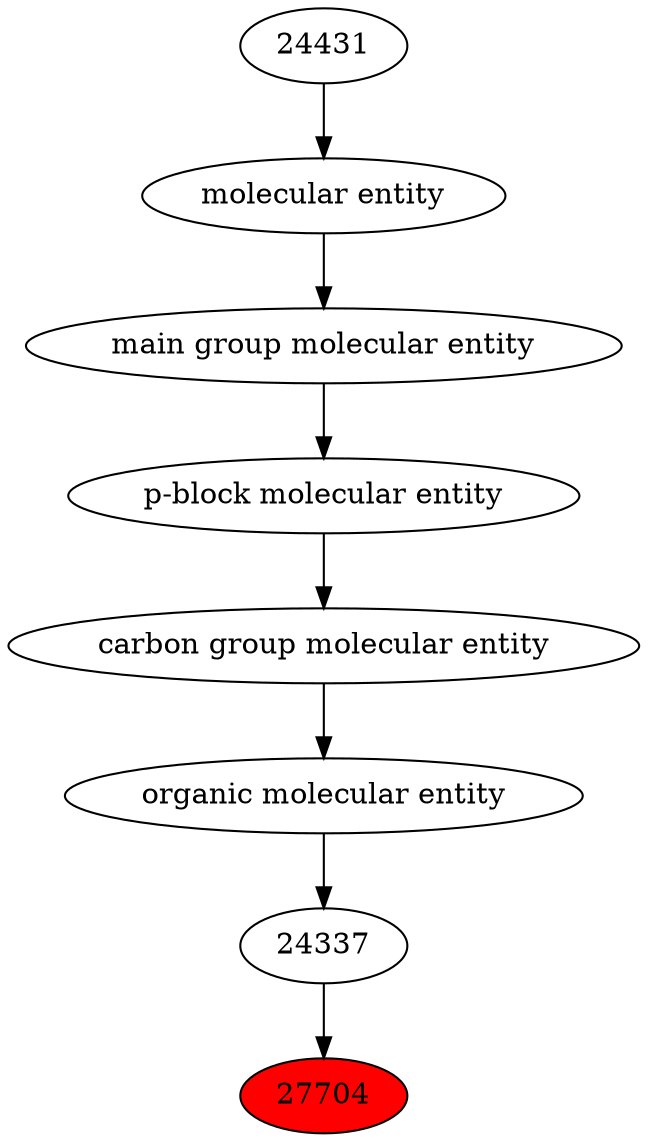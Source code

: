 digraph tree{ 
27704 [label="27704" fillcolor=red style=filled]
24337 -> 27704
24337 [label="24337"]
50860 -> 24337
50860 [label="organic molecular entity"]
33582 -> 50860
33582 [label="carbon group molecular entity"]
33675 -> 33582
33675 [label="p-block molecular entity"]
33579 -> 33675
33579 [label="main group molecular entity"]
23367 -> 33579
23367 [label="molecular entity"]
24431 -> 23367
24431 [label="24431"]
}